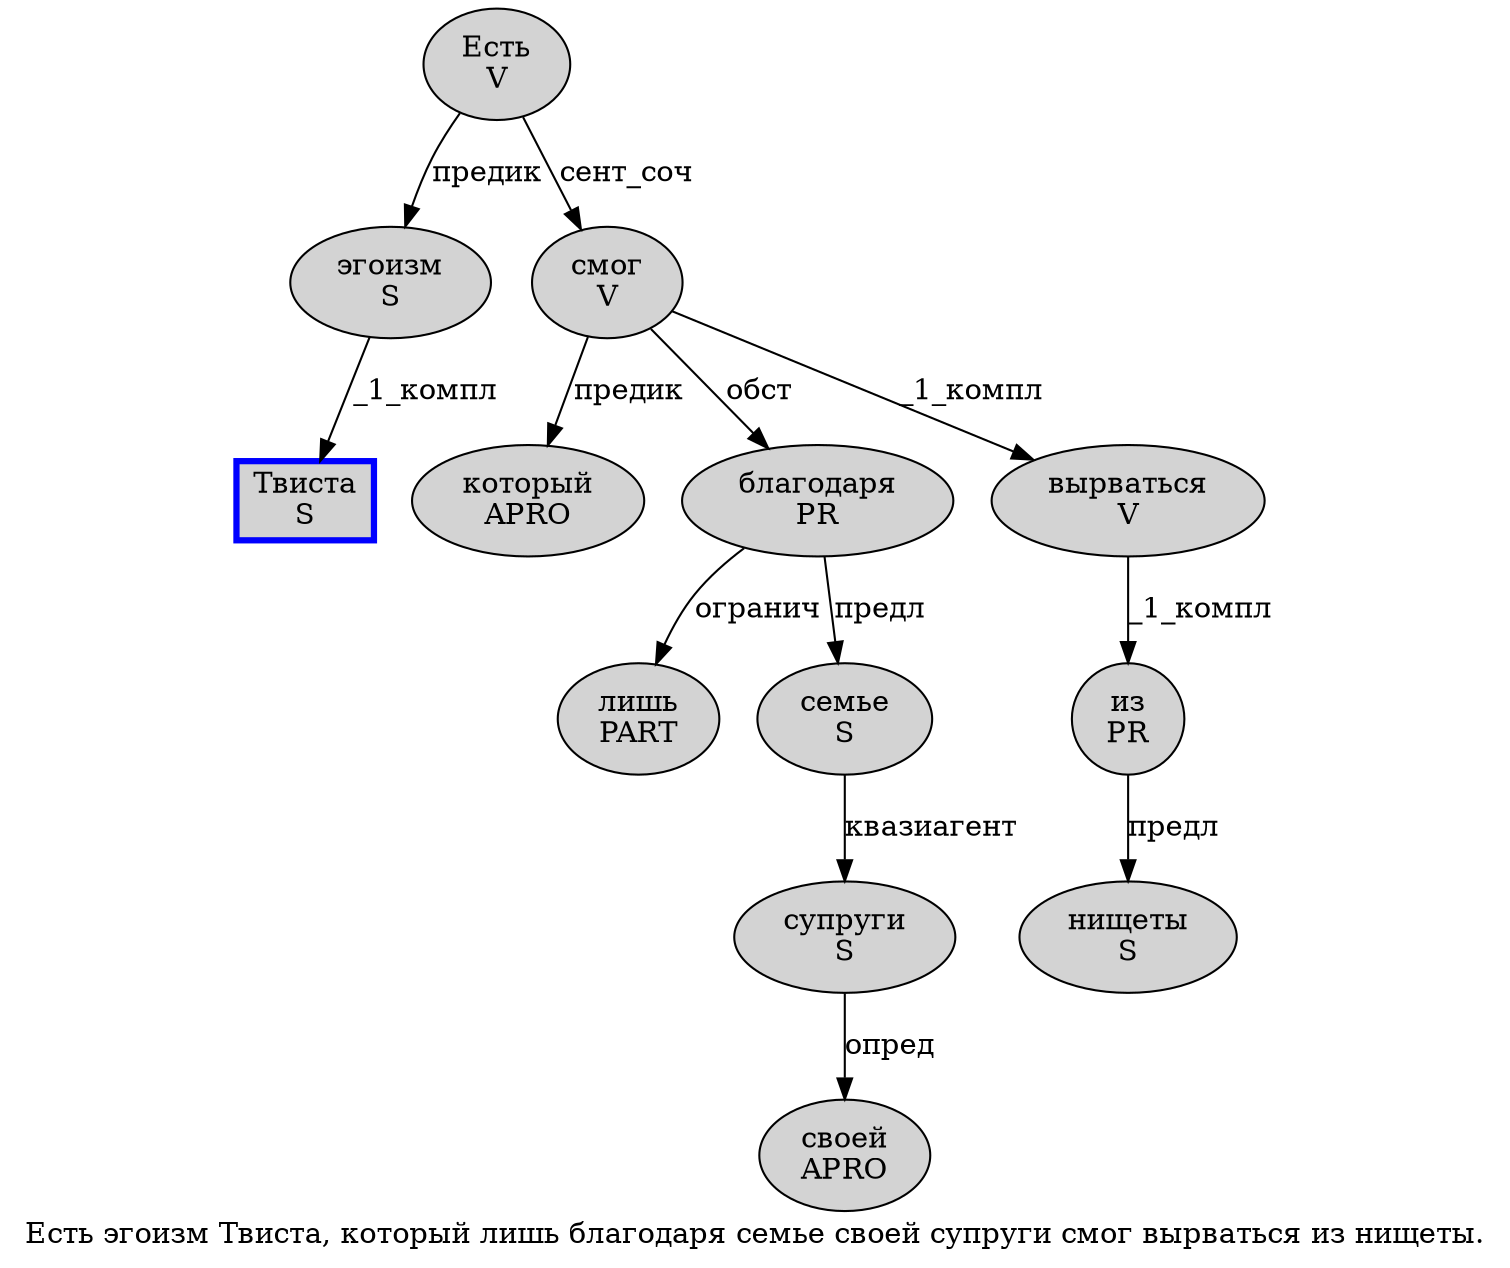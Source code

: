 digraph SENTENCE_3101 {
	graph [label="Есть эгоизм Твиста, который лишь благодаря семье своей супруги смог вырваться из нищеты."]
	node [style=filled]
		0 [label="Есть
V" color="" fillcolor=lightgray penwidth=1 shape=ellipse]
		1 [label="эгоизм
S" color="" fillcolor=lightgray penwidth=1 shape=ellipse]
		2 [label="Твиста
S" color=blue fillcolor=lightgray penwidth=3 shape=box]
		4 [label="который
APRO" color="" fillcolor=lightgray penwidth=1 shape=ellipse]
		5 [label="лишь
PART" color="" fillcolor=lightgray penwidth=1 shape=ellipse]
		6 [label="благодаря
PR" color="" fillcolor=lightgray penwidth=1 shape=ellipse]
		7 [label="семье
S" color="" fillcolor=lightgray penwidth=1 shape=ellipse]
		8 [label="своей
APRO" color="" fillcolor=lightgray penwidth=1 shape=ellipse]
		9 [label="супруги
S" color="" fillcolor=lightgray penwidth=1 shape=ellipse]
		10 [label="смог
V" color="" fillcolor=lightgray penwidth=1 shape=ellipse]
		11 [label="вырваться
V" color="" fillcolor=lightgray penwidth=1 shape=ellipse]
		12 [label="из
PR" color="" fillcolor=lightgray penwidth=1 shape=ellipse]
		13 [label="нищеты
S" color="" fillcolor=lightgray penwidth=1 shape=ellipse]
			11 -> 12 [label="_1_компл"]
			1 -> 2 [label="_1_компл"]
			9 -> 8 [label="опред"]
			12 -> 13 [label="предл"]
			10 -> 4 [label="предик"]
			10 -> 6 [label="обст"]
			10 -> 11 [label="_1_компл"]
			0 -> 1 [label="предик"]
			0 -> 10 [label="сент_соч"]
			7 -> 9 [label="квазиагент"]
			6 -> 5 [label="огранич"]
			6 -> 7 [label="предл"]
}